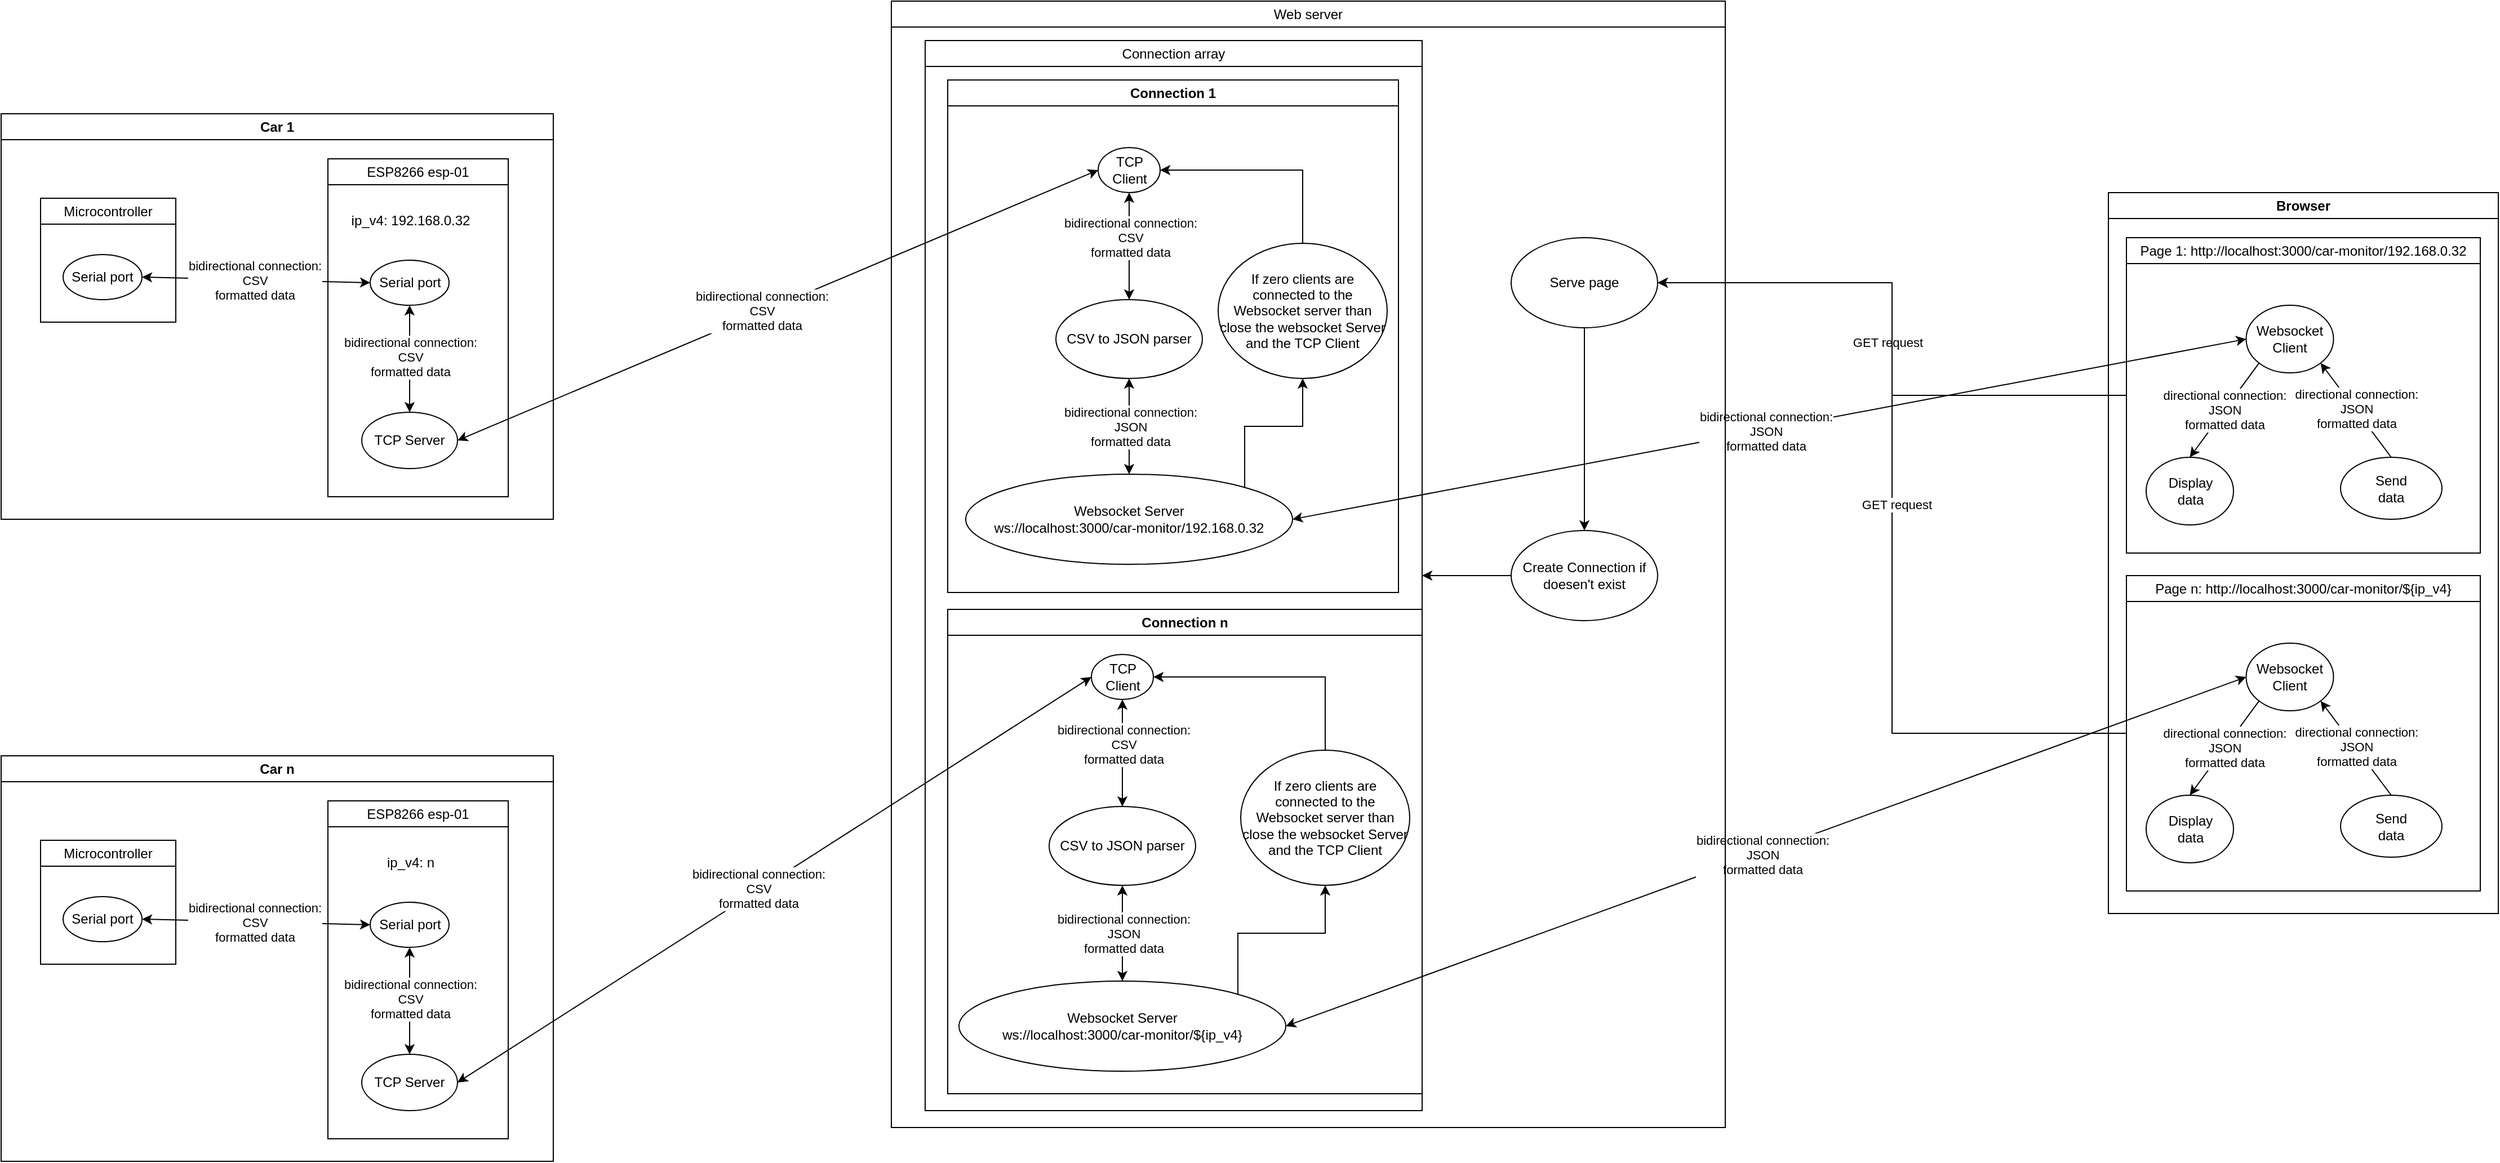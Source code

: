 <mxfile version="24.5.2" type="google">
  <diagram name="Page-1" id="Oe33CdpyqQPxROZXdDlh">
    <mxGraphModel grid="1" page="1" gridSize="10" guides="1" tooltips="1" connect="1" arrows="1" fold="1" pageScale="1" pageWidth="2500" pageHeight="1500" math="0" shadow="0">
      <root>
        <mxCell id="0" />
        <mxCell id="1" parent="0" />
        <mxCell id="rW6QCKEK7angmyw1Fok6-13" value="" style="endArrow=classic;startArrow=classic;html=1;rounded=0;entryX=1;entryY=0.5;entryDx=0;entryDy=0;exitX=0;exitY=0.5;exitDx=0;exitDy=0;" edge="1" parent="1" source="rW6QCKEK7angmyw1Fok6-5" target="wO1Nlap3nljr65miblBk-4">
          <mxGeometry width="50" height="50" relative="1" as="geometry">
            <mxPoint x="743" y="1050" as="sourcePoint" />
            <mxPoint x="617.5" y="1150" as="targetPoint" />
          </mxGeometry>
        </mxCell>
        <mxCell id="rW6QCKEK7angmyw1Fok6-31" value="bidirectional connection:&lt;br&gt;CSV&lt;br&gt;formatted data" style="edgeLabel;html=1;align=center;verticalAlign=middle;resizable=0;points=[];" connectable="0" vertex="1" parent="rW6QCKEK7angmyw1Fok6-13">
          <mxGeometry x="0.05" y="-1" relative="1" as="geometry">
            <mxPoint as="offset" />
          </mxGeometry>
        </mxCell>
        <mxCell id="rW6QCKEK7angmyw1Fok6-20" value="" style="endArrow=classic;startArrow=classic;html=1;rounded=0;entryX=1;entryY=0.5;entryDx=0;entryDy=0;exitX=0;exitY=0.5;exitDx=0;exitDy=0;" edge="1" parent="1" source="rW6QCKEK7angmyw1Fok6-56" target="rW6QCKEK7angmyw1Fok6-6">
          <mxGeometry width="50" height="50" relative="1" as="geometry">
            <mxPoint x="1000" y="740" as="sourcePoint" />
            <mxPoint x="1000" y="690" as="targetPoint" />
          </mxGeometry>
        </mxCell>
        <mxCell id="rW6QCKEK7angmyw1Fok6-35" value="bidirectional connection:&lt;br&gt;JSON&lt;br&gt;formatted data" style="edgeLabel;html=1;align=center;verticalAlign=middle;resizable=0;points=[];" connectable="0" vertex="1" parent="rW6QCKEK7angmyw1Fok6-20">
          <mxGeometry x="0.009" y="1" relative="1" as="geometry">
            <mxPoint as="offset" />
          </mxGeometry>
        </mxCell>
        <mxCell id="rW6QCKEK7angmyw1Fok6-87" value="" style="endArrow=classic;startArrow=classic;html=1;rounded=0;entryX=1;entryY=0.5;entryDx=0;entryDy=0;exitX=0;exitY=0.5;exitDx=0;exitDy=0;" edge="1" parent="1" source="rW6QCKEK7angmyw1Fok6-79" target="wO1Nlap3nljr65miblBk-24">
          <mxGeometry width="50" height="50" relative="1" as="geometry">
            <mxPoint x="988" y="1010" as="sourcePoint" />
            <mxPoint x="567.5" y="590" as="targetPoint" />
          </mxGeometry>
        </mxCell>
        <mxCell id="rW6QCKEK7angmyw1Fok6-88" value="bidirectional connection:&lt;br&gt;CSV&lt;br&gt;formatted data" style="edgeLabel;html=1;align=center;verticalAlign=middle;resizable=0;points=[];" connectable="0" vertex="1" parent="rW6QCKEK7angmyw1Fok6-87">
          <mxGeometry x="0.05" y="-1" relative="1" as="geometry">
            <mxPoint as="offset" />
          </mxGeometry>
        </mxCell>
        <mxCell id="rW6QCKEK7angmyw1Fok6-92" value="" style="endArrow=classic;startArrow=classic;html=1;rounded=0;exitX=0;exitY=0.5;exitDx=0;exitDy=0;entryX=1;entryY=0.5;entryDx=0;entryDy=0;" edge="1" parent="1" source="wO1Nlap3nljr65miblBk-35" target="rW6QCKEK7angmyw1Fok6-80">
          <mxGeometry width="50" height="50" relative="1" as="geometry">
            <mxPoint x="1652.25" y="665" as="sourcePoint" />
            <mxPoint x="1340" y="820" as="targetPoint" />
          </mxGeometry>
        </mxCell>
        <mxCell id="rW6QCKEK7angmyw1Fok6-93" value="bidirectional connection:&lt;br&gt;JSON&lt;br&gt;formatted data" style="edgeLabel;html=1;align=center;verticalAlign=middle;resizable=0;points=[];" connectable="0" vertex="1" parent="rW6QCKEK7angmyw1Fok6-92">
          <mxGeometry x="0.009" y="1" relative="1" as="geometry">
            <mxPoint as="offset" />
          </mxGeometry>
        </mxCell>
        <mxCell id="wO1Nlap3nljr65miblBk-1" value="Car n" style="swimlane;whiteSpace=wrap;html=1;" vertex="1" parent="1">
          <mxGeometry x="70" y="840" width="490" height="360" as="geometry" />
        </mxCell>
        <mxCell id="wO1Nlap3nljr65miblBk-20" value="&lt;span style=&quot;font-weight: 400; text-wrap: nowrap;&quot;&gt;ESP8266 esp-01&lt;/span&gt;" style="swimlane;whiteSpace=wrap;html=1;" vertex="1" parent="wO1Nlap3nljr65miblBk-1">
          <mxGeometry x="290" y="40" width="160" height="300" as="geometry" />
        </mxCell>
        <mxCell id="wO1Nlap3nljr65miblBk-4" value="TCP Server" style="ellipse;whiteSpace=wrap;html=1;" vertex="1" parent="wO1Nlap3nljr65miblBk-20">
          <mxGeometry x="30" y="225" width="85" height="50" as="geometry" />
        </mxCell>
        <mxCell id="wO1Nlap3nljr65miblBk-5" value="Serial port" style="ellipse;whiteSpace=wrap;html=1;" vertex="1" parent="wO1Nlap3nljr65miblBk-20">
          <mxGeometry x="37.5" y="90" width="70" height="40" as="geometry" />
        </mxCell>
        <mxCell id="wO1Nlap3nljr65miblBk-6" value="" style="endArrow=classic;startArrow=classic;html=1;rounded=0;entryX=0.5;entryY=1;entryDx=0;entryDy=0;exitX=0.5;exitY=0;exitDx=0;exitDy=0;" edge="1" parent="wO1Nlap3nljr65miblBk-20" source="wO1Nlap3nljr65miblBk-4" target="wO1Nlap3nljr65miblBk-5">
          <mxGeometry width="50" height="50" relative="1" as="geometry">
            <mxPoint x="350" y="-310" as="sourcePoint" />
            <mxPoint x="220.0" y="-370" as="targetPoint" />
          </mxGeometry>
        </mxCell>
        <mxCell id="wO1Nlap3nljr65miblBk-7" value="bidirectional connection:&lt;br&gt;CSV&lt;br&gt;formatted data" style="edgeLabel;html=1;align=center;verticalAlign=middle;resizable=0;points=[];" connectable="0" vertex="1" parent="wO1Nlap3nljr65miblBk-6">
          <mxGeometry x="-0.186" y="-1" relative="1" as="geometry">
            <mxPoint x="-1" y="-11" as="offset" />
          </mxGeometry>
        </mxCell>
        <mxCell id="wO1Nlap3nljr65miblBk-8" value="ip_v4: n" style="text;html=1;align=center;verticalAlign=middle;resizable=0;points=[];autosize=1;strokeColor=none;fillColor=none;" vertex="1" parent="wO1Nlap3nljr65miblBk-20">
          <mxGeometry x="37.5" y="40" width="70" height="30" as="geometry" />
        </mxCell>
        <mxCell id="wO1Nlap3nljr65miblBk-21" value="&lt;span style=&quot;font-weight: 400; text-wrap: nowrap;&quot;&gt;Microcontroller&lt;/span&gt;" style="swimlane;whiteSpace=wrap;html=1;" vertex="1" parent="wO1Nlap3nljr65miblBk-1">
          <mxGeometry x="35" y="75" width="120" height="110" as="geometry" />
        </mxCell>
        <mxCell id="wO1Nlap3nljr65miblBk-11" value="Serial port" style="ellipse;whiteSpace=wrap;html=1;" vertex="1" parent="wO1Nlap3nljr65miblBk-21">
          <mxGeometry x="20" y="50" width="70" height="40" as="geometry" />
        </mxCell>
        <mxCell id="wO1Nlap3nljr65miblBk-12" value="" style="endArrow=classic;startArrow=classic;html=1;rounded=0;exitX=0;exitY=0.5;exitDx=0;exitDy=0;entryX=1;entryY=0.5;entryDx=0;entryDy=0;" edge="1" parent="wO1Nlap3nljr65miblBk-1" source="wO1Nlap3nljr65miblBk-5" target="wO1Nlap3nljr65miblBk-11">
          <mxGeometry width="50" height="50" relative="1" as="geometry">
            <mxPoint y="230" as="sourcePoint" />
            <mxPoint x="200" y="200" as="targetPoint" />
          </mxGeometry>
        </mxCell>
        <mxCell id="wO1Nlap3nljr65miblBk-13" value="bidirectional connection:&lt;br&gt;CSV&lt;br&gt;formatted data" style="edgeLabel;html=1;align=center;verticalAlign=middle;resizable=0;points=[];" connectable="0" vertex="1" parent="wO1Nlap3nljr65miblBk-12">
          <mxGeometry x="0.012" relative="1" as="geometry">
            <mxPoint as="offset" />
          </mxGeometry>
        </mxCell>
        <mxCell id="wO1Nlap3nljr65miblBk-14" value="Browser" style="swimlane;whiteSpace=wrap;html=1;" vertex="1" parent="1">
          <mxGeometry x="1940" y="340" width="346" height="640" as="geometry" />
        </mxCell>
        <mxCell id="wO1Nlap3nljr65miblBk-33" value="&lt;span style=&quot;font-weight: 400; text-wrap: nowrap;&quot;&gt;Page n: http://localhost:3000/car-monitor/${ip_v4}&lt;/span&gt;" style="swimlane;whiteSpace=wrap;html=1;" vertex="1" parent="wO1Nlap3nljr65miblBk-14">
          <mxGeometry x="16" y="340" width="314" height="280" as="geometry" />
        </mxCell>
        <mxCell id="rW6QCKEK7angmyw1Fok6-56" value="Websocket Client" style="ellipse;whiteSpace=wrap;html=1;" vertex="1" parent="wO1Nlap3nljr65miblBk-33">
          <mxGeometry x="106.25" y="60" width="77.5" height="60" as="geometry" />
        </mxCell>
        <mxCell id="rW6QCKEK7angmyw1Fok6-57" value="Display&lt;br&gt;data" style="ellipse;whiteSpace=wrap;html=1;" vertex="1" parent="wO1Nlap3nljr65miblBk-33">
          <mxGeometry x="17.5" y="195" width="77.5" height="60" as="geometry" />
        </mxCell>
        <mxCell id="rW6QCKEK7angmyw1Fok6-58" value="Send&lt;div&gt;data&lt;/div&gt;" style="ellipse;whiteSpace=wrap;html=1;" vertex="1" parent="wO1Nlap3nljr65miblBk-33">
          <mxGeometry x="190.0" y="195" width="90" height="55" as="geometry" />
        </mxCell>
        <mxCell id="rW6QCKEK7angmyw1Fok6-59" value="" style="endArrow=classic;html=1;rounded=0;entryX=0.5;entryY=0;entryDx=0;entryDy=0;exitX=0;exitY=1;exitDx=0;exitDy=0;" edge="1" parent="wO1Nlap3nljr65miblBk-33" source="rW6QCKEK7angmyw1Fok6-56" target="rW6QCKEK7angmyw1Fok6-57">
          <mxGeometry width="50" height="50" relative="1" as="geometry">
            <mxPoint x="830.0" y="-165" as="sourcePoint" />
            <mxPoint x="880.0" y="-215" as="targetPoint" />
          </mxGeometry>
        </mxCell>
        <mxCell id="rW6QCKEK7angmyw1Fok6-60" value="directional connection:&lt;br&gt;JSON&lt;br&gt;formatted data" style="edgeLabel;html=1;align=center;verticalAlign=middle;resizable=0;points=[];" connectable="0" vertex="1" parent="rW6QCKEK7angmyw1Fok6-59">
          <mxGeometry x="0.002" relative="1" as="geometry">
            <mxPoint as="offset" />
          </mxGeometry>
        </mxCell>
        <mxCell id="rW6QCKEK7angmyw1Fok6-61" value="" style="endArrow=classic;html=1;rounded=0;entryX=1;entryY=1;entryDx=0;entryDy=0;exitX=0.5;exitY=0;exitDx=0;exitDy=0;" edge="1" parent="wO1Nlap3nljr65miblBk-33" source="rW6QCKEK7angmyw1Fok6-58" target="rW6QCKEK7angmyw1Fok6-56">
          <mxGeometry width="50" height="50" relative="1" as="geometry">
            <mxPoint x="830.0" y="-165" as="sourcePoint" />
            <mxPoint x="880.0" y="-215" as="targetPoint" />
          </mxGeometry>
        </mxCell>
        <mxCell id="rW6QCKEK7angmyw1Fok6-62" value="directional connection:&lt;br&gt;JSON&lt;br&gt;formatted data" style="edgeLabel;html=1;align=center;verticalAlign=middle;resizable=0;points=[];" connectable="0" vertex="1" parent="rW6QCKEK7angmyw1Fok6-61">
          <mxGeometry x="0.041" relative="1" as="geometry">
            <mxPoint x="1" as="offset" />
          </mxGeometry>
        </mxCell>
        <mxCell id="wO1Nlap3nljr65miblBk-34" value="&lt;span style=&quot;font-weight: 400; text-wrap: nowrap;&quot;&gt;Page 1: http://localhost:3000/car-monitor/192.168.0.32&lt;/span&gt;" style="swimlane;whiteSpace=wrap;html=1;startSize=23;" vertex="1" parent="wO1Nlap3nljr65miblBk-14">
          <mxGeometry x="16" y="40" width="314" height="280" as="geometry" />
        </mxCell>
        <mxCell id="wO1Nlap3nljr65miblBk-35" value="Websocket Client" style="ellipse;whiteSpace=wrap;html=1;" vertex="1" parent="wO1Nlap3nljr65miblBk-34">
          <mxGeometry x="106.25" y="60" width="77.5" height="60" as="geometry" />
        </mxCell>
        <mxCell id="wO1Nlap3nljr65miblBk-36" value="Display&lt;br&gt;data" style="ellipse;whiteSpace=wrap;html=1;" vertex="1" parent="wO1Nlap3nljr65miblBk-34">
          <mxGeometry x="17.5" y="195" width="77.5" height="60" as="geometry" />
        </mxCell>
        <mxCell id="wO1Nlap3nljr65miblBk-37" value="Send&lt;div&gt;data&lt;/div&gt;" style="ellipse;whiteSpace=wrap;html=1;" vertex="1" parent="wO1Nlap3nljr65miblBk-34">
          <mxGeometry x="190.0" y="195" width="90" height="55" as="geometry" />
        </mxCell>
        <mxCell id="wO1Nlap3nljr65miblBk-38" value="" style="endArrow=classic;html=1;rounded=0;entryX=0.5;entryY=0;entryDx=0;entryDy=0;exitX=0;exitY=1;exitDx=0;exitDy=0;" edge="1" parent="wO1Nlap3nljr65miblBk-34" source="wO1Nlap3nljr65miblBk-35" target="wO1Nlap3nljr65miblBk-36">
          <mxGeometry width="50" height="50" relative="1" as="geometry">
            <mxPoint x="830.0" y="-165" as="sourcePoint" />
            <mxPoint x="880.0" y="-215" as="targetPoint" />
          </mxGeometry>
        </mxCell>
        <mxCell id="wO1Nlap3nljr65miblBk-39" value="directional connection:&lt;br&gt;JSON&lt;br&gt;formatted data" style="edgeLabel;html=1;align=center;verticalAlign=middle;resizable=0;points=[];" connectable="0" vertex="1" parent="wO1Nlap3nljr65miblBk-38">
          <mxGeometry x="0.002" relative="1" as="geometry">
            <mxPoint as="offset" />
          </mxGeometry>
        </mxCell>
        <mxCell id="wO1Nlap3nljr65miblBk-40" value="" style="endArrow=classic;html=1;rounded=0;entryX=1;entryY=1;entryDx=0;entryDy=0;exitX=0.5;exitY=0;exitDx=0;exitDy=0;" edge="1" parent="wO1Nlap3nljr65miblBk-34" source="wO1Nlap3nljr65miblBk-37" target="wO1Nlap3nljr65miblBk-35">
          <mxGeometry width="50" height="50" relative="1" as="geometry">
            <mxPoint x="830.0" y="-165" as="sourcePoint" />
            <mxPoint x="880.0" y="-215" as="targetPoint" />
          </mxGeometry>
        </mxCell>
        <mxCell id="wO1Nlap3nljr65miblBk-41" value="directional connection:&lt;br&gt;JSON&lt;br&gt;formatted data" style="edgeLabel;html=1;align=center;verticalAlign=middle;resizable=0;points=[];" connectable="0" vertex="1" parent="wO1Nlap3nljr65miblBk-40">
          <mxGeometry x="0.041" relative="1" as="geometry">
            <mxPoint x="1" as="offset" />
          </mxGeometry>
        </mxCell>
        <mxCell id="wO1Nlap3nljr65miblBk-17" value="&lt;span style=&quot;font-weight: 400; text-wrap: nowrap;&quot;&gt;Web server&lt;/span&gt;" style="swimlane;whiteSpace=wrap;html=1;startSize=23;" vertex="1" parent="1">
          <mxGeometry x="860" y="170" width="740" height="1000" as="geometry" />
        </mxCell>
        <mxCell id="wO1Nlap3nljr65miblBk-16" value="&lt;span style=&quot;font-weight: 400; text-wrap: nowrap;&quot;&gt;Connection array&lt;/span&gt;" style="swimlane;whiteSpace=wrap;html=1;" vertex="1" parent="wO1Nlap3nljr65miblBk-17">
          <mxGeometry x="30" y="35" width="441" height="950" as="geometry" />
        </mxCell>
        <mxCell id="wO1Nlap3nljr65miblBk-18" value="Connection 1" style="swimlane;whiteSpace=wrap;html=1;" vertex="1" parent="wO1Nlap3nljr65miblBk-16">
          <mxGeometry x="20" y="35" width="400" height="455" as="geometry" />
        </mxCell>
        <mxCell id="rW6QCKEK7angmyw1Fok6-79" value="TCP Client" style="ellipse;whiteSpace=wrap;html=1;" vertex="1" parent="wO1Nlap3nljr65miblBk-18">
          <mxGeometry x="133.5" y="60" width="55" height="40" as="geometry" />
        </mxCell>
        <mxCell id="rW6QCKEK7angmyw1Fok6-81" value="" style="endArrow=classic;startArrow=classic;html=1;rounded=0;entryX=0.5;entryY=1;entryDx=0;entryDy=0;exitX=0.5;exitY=0;exitDx=0;exitDy=0;" edge="1" parent="wO1Nlap3nljr65miblBk-18" source="rW6QCKEK7angmyw1Fok6-83" target="rW6QCKEK7angmyw1Fok6-79">
          <mxGeometry width="50" height="50" relative="1" as="geometry">
            <mxPoint x="-203.5" y="140" as="sourcePoint" />
            <mxPoint x="-211.5" y="100" as="targetPoint" />
          </mxGeometry>
        </mxCell>
        <mxCell id="rW6QCKEK7angmyw1Fok6-82" value="bidirectional connection:&lt;br&gt;CSV&lt;br&gt;formatted data" style="edgeLabel;html=1;align=center;verticalAlign=middle;resizable=0;points=[];" connectable="0" vertex="1" parent="rW6QCKEK7angmyw1Fok6-81">
          <mxGeometry x="0.161" y="-1" relative="1" as="geometry">
            <mxPoint as="offset" />
          </mxGeometry>
        </mxCell>
        <mxCell id="rW6QCKEK7angmyw1Fok6-83" value="CSV to JSON parser" style="ellipse;whiteSpace=wrap;html=1;" vertex="1" parent="wO1Nlap3nljr65miblBk-18">
          <mxGeometry x="96" y="195" width="130" height="70" as="geometry" />
        </mxCell>
        <mxCell id="rW6QCKEK7angmyw1Fok6-84" value="" style="endArrow=classic;startArrow=classic;html=1;rounded=0;entryX=0.5;entryY=0;entryDx=0;entryDy=0;exitX=0.5;exitY=1;exitDx=0;exitDy=0;" edge="1" parent="wO1Nlap3nljr65miblBk-18" source="rW6QCKEK7angmyw1Fok6-83" target="rW6QCKEK7angmyw1Fok6-80">
          <mxGeometry width="50" height="50" relative="1" as="geometry">
            <mxPoint x="367" y="90" as="sourcePoint" />
            <mxPoint x="159" y="335" as="targetPoint" />
          </mxGeometry>
        </mxCell>
        <mxCell id="rW6QCKEK7angmyw1Fok6-85" value="bidirectional connection:&lt;br&gt;JSON&lt;br&gt;formatted data" style="edgeLabel;html=1;align=center;verticalAlign=middle;resizable=0;points=[];" connectable="0" vertex="1" parent="rW6QCKEK7angmyw1Fok6-84">
          <mxGeometry x="0.009" y="1" relative="1" as="geometry">
            <mxPoint as="offset" />
          </mxGeometry>
        </mxCell>
        <mxCell id="wO1Nlap3nljr65miblBk-52" style="edgeStyle=orthogonalEdgeStyle;rounded=0;orthogonalLoop=1;jettySize=auto;html=1;exitX=1;exitY=0;exitDx=0;exitDy=0;entryX=0.5;entryY=1;entryDx=0;entryDy=0;" edge="1" parent="wO1Nlap3nljr65miblBk-18" source="rW6QCKEK7angmyw1Fok6-80" target="wO1Nlap3nljr65miblBk-51">
          <mxGeometry relative="1" as="geometry" />
        </mxCell>
        <mxCell id="rW6QCKEK7angmyw1Fok6-80" value="Websocket Server&lt;br&gt;&lt;span style=&quot;text-wrap: nowrap;&quot;&gt;ws://localhost:3000/car-monitor/&lt;/span&gt;&lt;span style=&quot;text-wrap: nowrap;&quot;&gt;192.168.0.32&lt;/span&gt;" style="ellipse;whiteSpace=wrap;html=1;" vertex="1" parent="wO1Nlap3nljr65miblBk-18">
          <mxGeometry x="16" y="350" width="290" height="80" as="geometry" />
        </mxCell>
        <mxCell id="wO1Nlap3nljr65miblBk-53" style="edgeStyle=orthogonalEdgeStyle;rounded=0;orthogonalLoop=1;jettySize=auto;html=1;entryX=1;entryY=0.5;entryDx=0;entryDy=0;exitX=0.5;exitY=0;exitDx=0;exitDy=0;" edge="1" parent="wO1Nlap3nljr65miblBk-18" source="wO1Nlap3nljr65miblBk-51" target="rW6QCKEK7angmyw1Fok6-79">
          <mxGeometry relative="1" as="geometry" />
        </mxCell>
        <mxCell id="wO1Nlap3nljr65miblBk-51" value="If zero clients are connected to the Websocket server than close the websocket Server and the TCP Client" style="ellipse;whiteSpace=wrap;html=1;" vertex="1" parent="wO1Nlap3nljr65miblBk-18">
          <mxGeometry x="240" y="145" width="150" height="120" as="geometry" />
        </mxCell>
        <mxCell id="wO1Nlap3nljr65miblBk-19" value="Connection n" style="swimlane;whiteSpace=wrap;html=1;" vertex="1" parent="wO1Nlap3nljr65miblBk-16">
          <mxGeometry x="20" y="505" width="421" height="430" as="geometry" />
        </mxCell>
        <mxCell id="rW6QCKEK7angmyw1Fok6-5" value="TCP Client" style="ellipse;whiteSpace=wrap;html=1;" vertex="1" parent="wO1Nlap3nljr65miblBk-19">
          <mxGeometry x="127.5" y="40" width="55" height="40" as="geometry" />
        </mxCell>
        <mxCell id="rW6QCKEK7angmyw1Fok6-36" value="CSV to JSON parser" style="ellipse;whiteSpace=wrap;html=1;" vertex="1" parent="wO1Nlap3nljr65miblBk-19">
          <mxGeometry x="90" y="175" width="130" height="70" as="geometry" />
        </mxCell>
        <mxCell id="rW6QCKEK7angmyw1Fok6-6" value="Websocket Server&lt;br&gt;&lt;span style=&quot;text-wrap: nowrap;&quot;&gt;ws://localhost:3000/car-monitor/${&lt;/span&gt;&lt;span style=&quot;text-wrap: nowrap;&quot;&gt;ip_v4&lt;/span&gt;&lt;span style=&quot;text-wrap: nowrap;&quot;&gt;}&lt;/span&gt;" style="ellipse;whiteSpace=wrap;html=1;" vertex="1" parent="wO1Nlap3nljr65miblBk-19">
          <mxGeometry x="10" y="330" width="290" height="80" as="geometry" />
        </mxCell>
        <mxCell id="rW6QCKEK7angmyw1Fok6-14" value="" style="endArrow=classic;startArrow=classic;html=1;rounded=0;entryX=0.5;entryY=1;entryDx=0;entryDy=0;exitX=0.5;exitY=0;exitDx=0;exitDy=0;" edge="1" parent="wO1Nlap3nljr65miblBk-19" source="rW6QCKEK7angmyw1Fok6-36" target="rW6QCKEK7angmyw1Fok6-5">
          <mxGeometry width="50" height="50" relative="1" as="geometry">
            <mxPoint x="-698.5" y="875" as="sourcePoint" />
            <mxPoint x="-706.5" y="835" as="targetPoint" />
          </mxGeometry>
        </mxCell>
        <mxCell id="rW6QCKEK7angmyw1Fok6-32" value="bidirectional connection:&lt;br&gt;CSV&lt;br&gt;formatted data" style="edgeLabel;html=1;align=center;verticalAlign=middle;resizable=0;points=[];" connectable="0" vertex="1" parent="rW6QCKEK7angmyw1Fok6-14">
          <mxGeometry x="0.161" y="-1" relative="1" as="geometry">
            <mxPoint as="offset" />
          </mxGeometry>
        </mxCell>
        <mxCell id="rW6QCKEK7angmyw1Fok6-39" value="" style="endArrow=classic;startArrow=classic;html=1;rounded=0;entryX=0.5;entryY=0;entryDx=0;entryDy=0;exitX=0.5;exitY=1;exitDx=0;exitDy=0;" edge="1" parent="wO1Nlap3nljr65miblBk-19" source="rW6QCKEK7angmyw1Fok6-36" target="rW6QCKEK7angmyw1Fok6-6">
          <mxGeometry width="50" height="50" relative="1" as="geometry">
            <mxPoint x="-128" y="825" as="sourcePoint" />
            <mxPoint x="-336" y="1070" as="targetPoint" />
          </mxGeometry>
        </mxCell>
        <mxCell id="rW6QCKEK7angmyw1Fok6-40" value="bidirectional connection:&lt;br&gt;JSON&lt;br&gt;formatted data" style="edgeLabel;html=1;align=center;verticalAlign=middle;resizable=0;points=[];" connectable="0" vertex="1" parent="rW6QCKEK7angmyw1Fok6-39">
          <mxGeometry x="0.009" y="1" relative="1" as="geometry">
            <mxPoint as="offset" />
          </mxGeometry>
        </mxCell>
        <mxCell id="wO1Nlap3nljr65miblBk-54" style="edgeStyle=orthogonalEdgeStyle;rounded=0;orthogonalLoop=1;jettySize=auto;html=1;exitX=1;exitY=0;exitDx=0;exitDy=0;entryX=0.5;entryY=1;entryDx=0;entryDy=0;" edge="1" parent="wO1Nlap3nljr65miblBk-19" source="rW6QCKEK7angmyw1Fok6-6" target="wO1Nlap3nljr65miblBk-56">
          <mxGeometry relative="1" as="geometry">
            <mxPoint x="294" y="322" as="sourcePoint" />
          </mxGeometry>
        </mxCell>
        <mxCell id="wO1Nlap3nljr65miblBk-55" style="edgeStyle=orthogonalEdgeStyle;rounded=0;orthogonalLoop=1;jettySize=auto;html=1;entryX=1;entryY=0.5;entryDx=0;entryDy=0;exitX=0.5;exitY=0;exitDx=0;exitDy=0;" edge="1" parent="wO1Nlap3nljr65miblBk-19" source="wO1Nlap3nljr65miblBk-56" target="rW6QCKEK7angmyw1Fok6-5">
          <mxGeometry relative="1" as="geometry">
            <mxPoint x="220" y="40" as="targetPoint" />
          </mxGeometry>
        </mxCell>
        <mxCell id="wO1Nlap3nljr65miblBk-56" value="If zero clients are connected to the Websocket server than close the websocket Server and the TCP Client" style="ellipse;whiteSpace=wrap;html=1;" vertex="1" parent="wO1Nlap3nljr65miblBk-19">
          <mxGeometry x="260" y="125" width="150" height="120" as="geometry" />
        </mxCell>
        <mxCell id="wO1Nlap3nljr65miblBk-44" style="edgeStyle=orthogonalEdgeStyle;rounded=0;orthogonalLoop=1;jettySize=auto;html=1;entryX=1;entryY=0.5;entryDx=0;entryDy=0;" edge="1" parent="wO1Nlap3nljr65miblBk-17" source="wO1Nlap3nljr65miblBk-43" target="wO1Nlap3nljr65miblBk-16">
          <mxGeometry relative="1" as="geometry" />
        </mxCell>
        <mxCell id="wO1Nlap3nljr65miblBk-43" value="Create Connection if doesen&#39;t exist" style="ellipse;whiteSpace=wrap;html=1;" vertex="1" parent="wO1Nlap3nljr65miblBk-17">
          <mxGeometry x="550" y="470" width="130" height="80" as="geometry" />
        </mxCell>
        <mxCell id="wO1Nlap3nljr65miblBk-50" style="edgeStyle=orthogonalEdgeStyle;rounded=0;orthogonalLoop=1;jettySize=auto;html=1;entryX=0.5;entryY=0;entryDx=0;entryDy=0;" edge="1" parent="wO1Nlap3nljr65miblBk-17" source="wO1Nlap3nljr65miblBk-49" target="wO1Nlap3nljr65miblBk-43">
          <mxGeometry relative="1" as="geometry" />
        </mxCell>
        <mxCell id="wO1Nlap3nljr65miblBk-49" value="Serve page" style="ellipse;whiteSpace=wrap;html=1;" vertex="1" parent="wO1Nlap3nljr65miblBk-17">
          <mxGeometry x="550" y="210" width="130" height="80" as="geometry" />
        </mxCell>
        <mxCell id="wO1Nlap3nljr65miblBk-22" value="Car 1" style="swimlane;whiteSpace=wrap;html=1;" vertex="1" parent="1">
          <mxGeometry x="70" y="270" width="490" height="360" as="geometry" />
        </mxCell>
        <mxCell id="wO1Nlap3nljr65miblBk-23" value="&lt;span style=&quot;font-weight: 400; text-wrap: nowrap;&quot;&gt;ESP8266 esp-01&lt;/span&gt;" style="swimlane;whiteSpace=wrap;html=1;" vertex="1" parent="wO1Nlap3nljr65miblBk-22">
          <mxGeometry x="290" y="40" width="160" height="300" as="geometry" />
        </mxCell>
        <mxCell id="wO1Nlap3nljr65miblBk-24" value="TCP Server" style="ellipse;whiteSpace=wrap;html=1;" vertex="1" parent="wO1Nlap3nljr65miblBk-23">
          <mxGeometry x="30" y="225" width="85" height="50" as="geometry" />
        </mxCell>
        <mxCell id="wO1Nlap3nljr65miblBk-25" value="Serial port" style="ellipse;whiteSpace=wrap;html=1;" vertex="1" parent="wO1Nlap3nljr65miblBk-23">
          <mxGeometry x="37.5" y="90" width="70" height="40" as="geometry" />
        </mxCell>
        <mxCell id="wO1Nlap3nljr65miblBk-26" value="" style="endArrow=classic;startArrow=classic;html=1;rounded=0;entryX=0.5;entryY=1;entryDx=0;entryDy=0;exitX=0.5;exitY=0;exitDx=0;exitDy=0;" edge="1" parent="wO1Nlap3nljr65miblBk-23" source="wO1Nlap3nljr65miblBk-24" target="wO1Nlap3nljr65miblBk-25">
          <mxGeometry width="50" height="50" relative="1" as="geometry">
            <mxPoint x="350" y="-310" as="sourcePoint" />
            <mxPoint x="220.0" y="-370" as="targetPoint" />
          </mxGeometry>
        </mxCell>
        <mxCell id="wO1Nlap3nljr65miblBk-27" value="bidirectional connection:&lt;br&gt;CSV&lt;br&gt;formatted data" style="edgeLabel;html=1;align=center;verticalAlign=middle;resizable=0;points=[];" connectable="0" vertex="1" parent="wO1Nlap3nljr65miblBk-26">
          <mxGeometry x="-0.186" y="-1" relative="1" as="geometry">
            <mxPoint x="-1" y="-11" as="offset" />
          </mxGeometry>
        </mxCell>
        <mxCell id="wO1Nlap3nljr65miblBk-28" value="ip_v4: 192.168.0.32" style="text;html=1;align=center;verticalAlign=middle;resizable=0;points=[];autosize=1;strokeColor=none;fillColor=none;" vertex="1" parent="wO1Nlap3nljr65miblBk-23">
          <mxGeometry x="7.5" y="40" width="130" height="30" as="geometry" />
        </mxCell>
        <mxCell id="wO1Nlap3nljr65miblBk-29" value="&lt;span style=&quot;font-weight: 400; text-wrap: nowrap;&quot;&gt;Microcontroller&lt;/span&gt;" style="swimlane;whiteSpace=wrap;html=1;" vertex="1" parent="wO1Nlap3nljr65miblBk-22">
          <mxGeometry x="35" y="75" width="120" height="110" as="geometry" />
        </mxCell>
        <mxCell id="wO1Nlap3nljr65miblBk-30" value="Serial port" style="ellipse;whiteSpace=wrap;html=1;" vertex="1" parent="wO1Nlap3nljr65miblBk-29">
          <mxGeometry x="20" y="50" width="70" height="40" as="geometry" />
        </mxCell>
        <mxCell id="wO1Nlap3nljr65miblBk-31" value="" style="endArrow=classic;startArrow=classic;html=1;rounded=0;exitX=0;exitY=0.5;exitDx=0;exitDy=0;entryX=1;entryY=0.5;entryDx=0;entryDy=0;" edge="1" parent="wO1Nlap3nljr65miblBk-22" source="wO1Nlap3nljr65miblBk-25" target="wO1Nlap3nljr65miblBk-30">
          <mxGeometry width="50" height="50" relative="1" as="geometry">
            <mxPoint y="230" as="sourcePoint" />
            <mxPoint x="200" y="200" as="targetPoint" />
          </mxGeometry>
        </mxCell>
        <mxCell id="wO1Nlap3nljr65miblBk-32" value="bidirectional connection:&lt;br&gt;CSV&lt;br&gt;formatted data" style="edgeLabel;html=1;align=center;verticalAlign=middle;resizable=0;points=[];" connectable="0" vertex="1" parent="wO1Nlap3nljr65miblBk-31">
          <mxGeometry x="0.012" relative="1" as="geometry">
            <mxPoint as="offset" />
          </mxGeometry>
        </mxCell>
        <mxCell id="wO1Nlap3nljr65miblBk-45" style="edgeStyle=orthogonalEdgeStyle;rounded=0;orthogonalLoop=1;jettySize=auto;html=1;entryX=1;entryY=0.5;entryDx=0;entryDy=0;" edge="1" parent="1" source="wO1Nlap3nljr65miblBk-34" target="wO1Nlap3nljr65miblBk-49">
          <mxGeometry relative="1" as="geometry" />
        </mxCell>
        <mxCell id="wO1Nlap3nljr65miblBk-46" value="GET request" style="edgeLabel;html=1;align=center;verticalAlign=middle;resizable=0;points=[];" connectable="0" vertex="1" parent="wO1Nlap3nljr65miblBk-45">
          <mxGeometry x="-0.009" y="4" relative="1" as="geometry">
            <mxPoint as="offset" />
          </mxGeometry>
        </mxCell>
        <mxCell id="wO1Nlap3nljr65miblBk-47" style="edgeStyle=orthogonalEdgeStyle;rounded=0;orthogonalLoop=1;jettySize=auto;html=1;exitX=0;exitY=0.5;exitDx=0;exitDy=0;entryX=1;entryY=0.5;entryDx=0;entryDy=0;" edge="1" parent="1" source="wO1Nlap3nljr65miblBk-33" target="wO1Nlap3nljr65miblBk-49">
          <mxGeometry relative="1" as="geometry" />
        </mxCell>
        <mxCell id="wO1Nlap3nljr65miblBk-48" value="GET request" style="edgeLabel;html=1;align=center;verticalAlign=middle;resizable=0;points=[];" connectable="0" vertex="1" parent="wO1Nlap3nljr65miblBk-47">
          <mxGeometry x="0.007" y="-4" relative="1" as="geometry">
            <mxPoint as="offset" />
          </mxGeometry>
        </mxCell>
      </root>
    </mxGraphModel>
  </diagram>
</mxfile>
